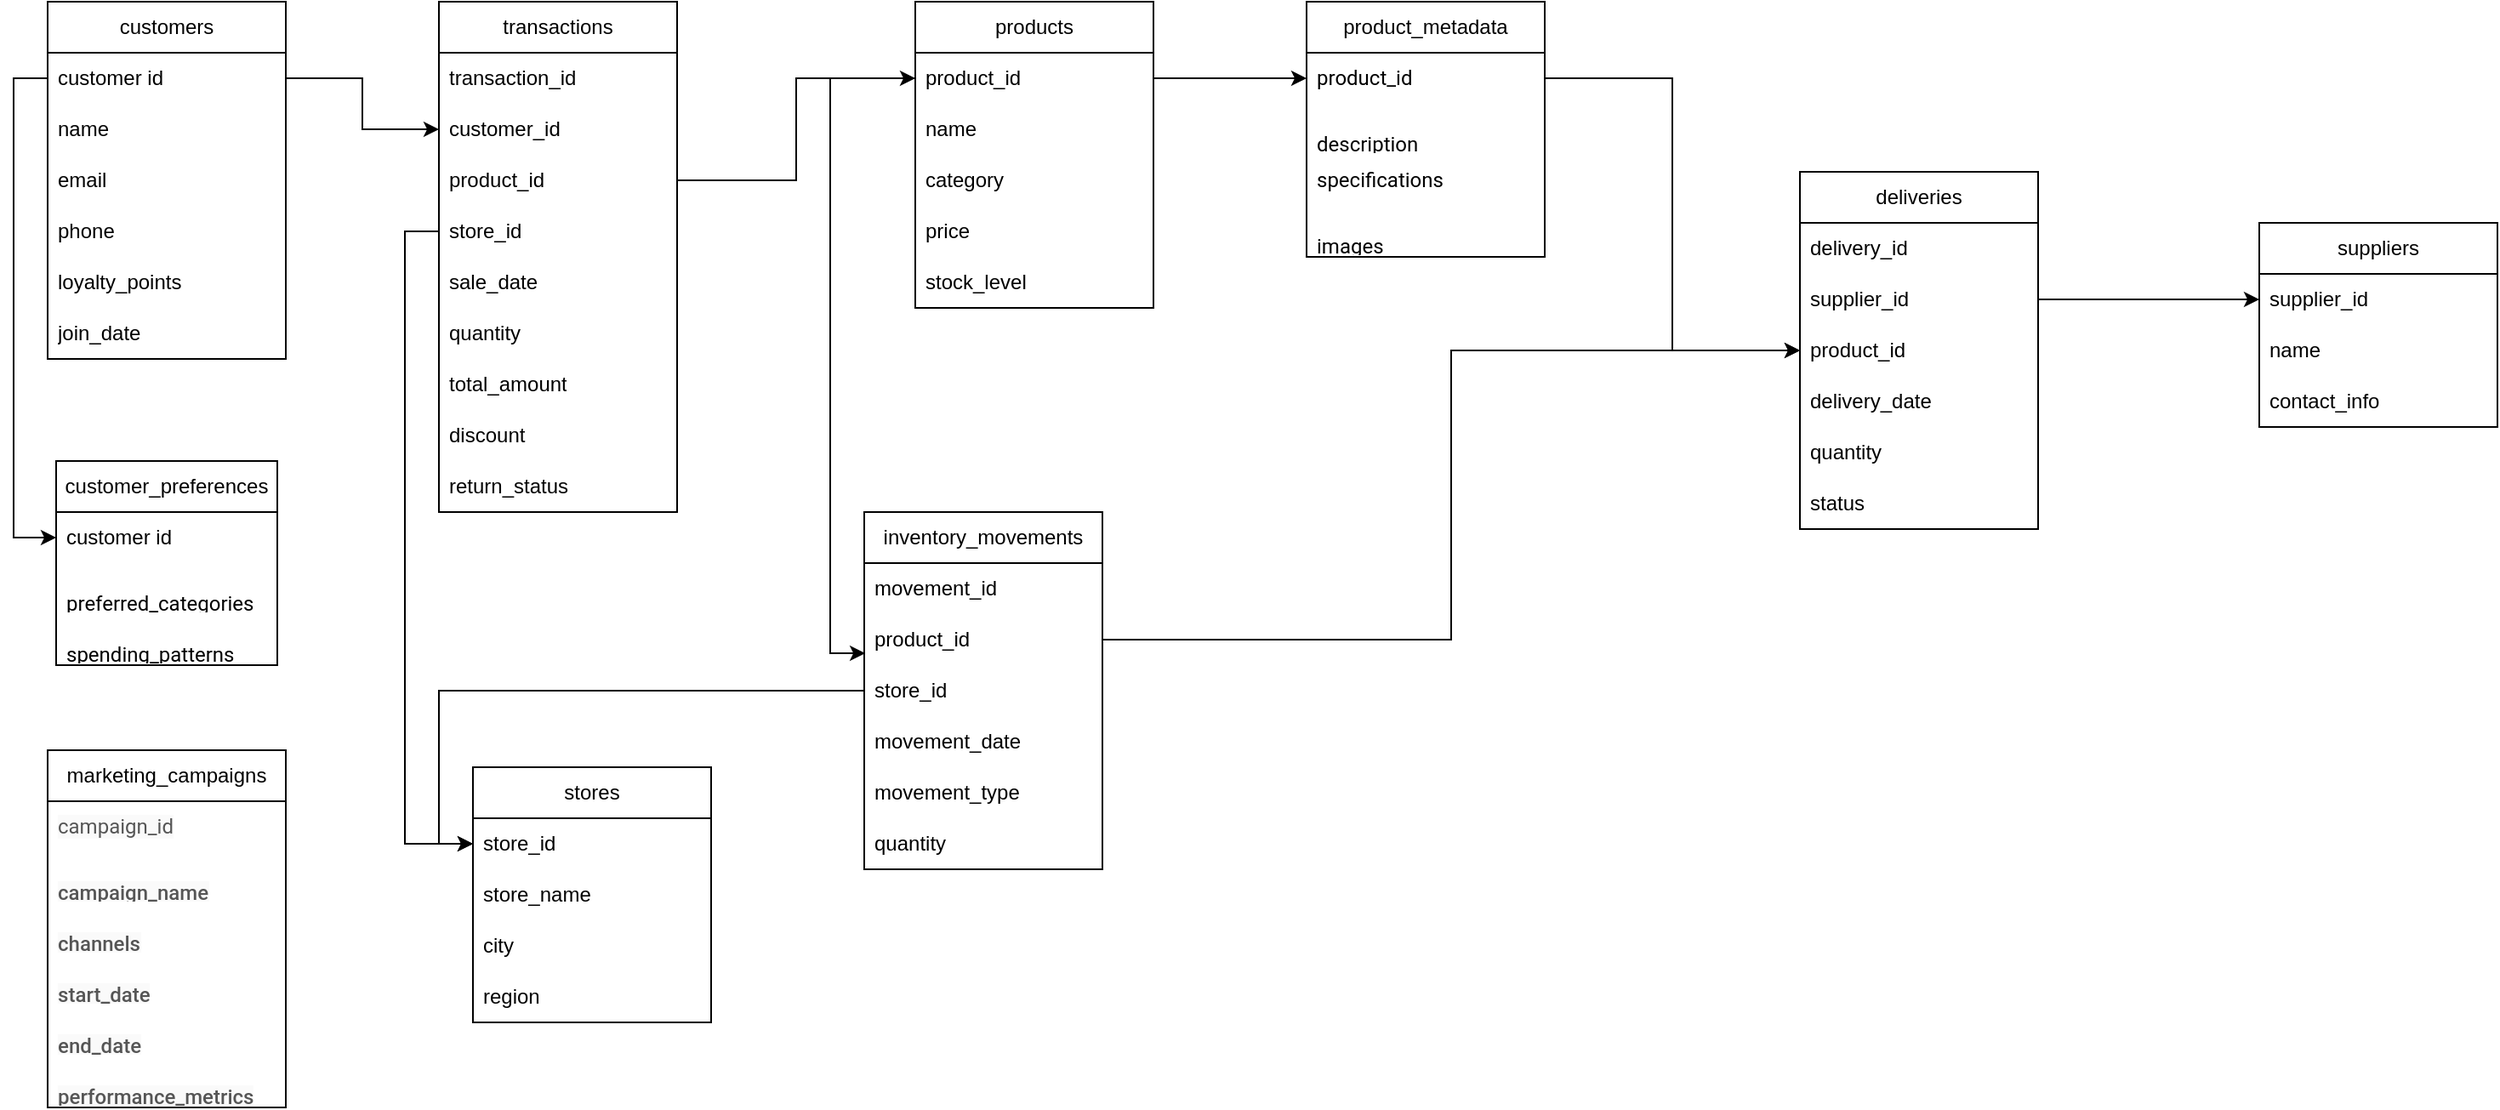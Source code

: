 <mxfile version="24.8.3">
  <diagram id="R2lEEEUBdFMjLlhIrx00" name="Page-1">
    <mxGraphModel dx="768" dy="1945" grid="1" gridSize="10" guides="1" tooltips="1" connect="1" arrows="1" fold="1" page="1" pageScale="1" pageWidth="850" pageHeight="1100" math="0" shadow="0" extFonts="Permanent Marker^https://fonts.googleapis.com/css?family=Permanent+Marker">
      <root>
        <mxCell id="0" />
        <mxCell id="1" parent="0" />
        <mxCell id="fG_OAbBdZL2gsNnKhaSb-3" value="customers" style="swimlane;fontStyle=0;childLayout=stackLayout;horizontal=1;startSize=30;horizontalStack=0;resizeParent=1;resizeParentMax=0;resizeLast=0;collapsible=1;marginBottom=0;whiteSpace=wrap;html=1;" vertex="1" parent="1">
          <mxGeometry x="40" y="-80" width="140" height="210" as="geometry" />
        </mxCell>
        <mxCell id="fG_OAbBdZL2gsNnKhaSb-4" value="customer id" style="text;strokeColor=none;fillColor=none;align=left;verticalAlign=middle;spacingLeft=4;spacingRight=4;overflow=hidden;points=[[0,0.5],[1,0.5]];portConstraint=eastwest;rotatable=0;whiteSpace=wrap;html=1;" vertex="1" parent="fG_OAbBdZL2gsNnKhaSb-3">
          <mxGeometry y="30" width="140" height="30" as="geometry" />
        </mxCell>
        <mxCell id="fG_OAbBdZL2gsNnKhaSb-5" value="name" style="text;strokeColor=none;fillColor=none;align=left;verticalAlign=middle;spacingLeft=4;spacingRight=4;overflow=hidden;points=[[0,0.5],[1,0.5]];portConstraint=eastwest;rotatable=0;whiteSpace=wrap;html=1;" vertex="1" parent="fG_OAbBdZL2gsNnKhaSb-3">
          <mxGeometry y="60" width="140" height="30" as="geometry" />
        </mxCell>
        <mxCell id="fG_OAbBdZL2gsNnKhaSb-6" value="email" style="text;strokeColor=none;fillColor=none;align=left;verticalAlign=middle;spacingLeft=4;spacingRight=4;overflow=hidden;points=[[0,0.5],[1,0.5]];portConstraint=eastwest;rotatable=0;whiteSpace=wrap;html=1;" vertex="1" parent="fG_OAbBdZL2gsNnKhaSb-3">
          <mxGeometry y="90" width="140" height="30" as="geometry" />
        </mxCell>
        <mxCell id="fG_OAbBdZL2gsNnKhaSb-10" value="phone" style="text;strokeColor=none;fillColor=none;align=left;verticalAlign=middle;spacingLeft=4;spacingRight=4;overflow=hidden;points=[[0,0.5],[1,0.5]];portConstraint=eastwest;rotatable=0;whiteSpace=wrap;html=1;" vertex="1" parent="fG_OAbBdZL2gsNnKhaSb-3">
          <mxGeometry y="120" width="140" height="30" as="geometry" />
        </mxCell>
        <mxCell id="fG_OAbBdZL2gsNnKhaSb-9" value="loyalty_points" style="text;strokeColor=none;fillColor=none;align=left;verticalAlign=middle;spacingLeft=4;spacingRight=4;overflow=hidden;points=[[0,0.5],[1,0.5]];portConstraint=eastwest;rotatable=0;whiteSpace=wrap;html=1;" vertex="1" parent="fG_OAbBdZL2gsNnKhaSb-3">
          <mxGeometry y="150" width="140" height="30" as="geometry" />
        </mxCell>
        <mxCell id="fG_OAbBdZL2gsNnKhaSb-8" value="join_date" style="text;strokeColor=none;fillColor=none;align=left;verticalAlign=middle;spacingLeft=4;spacingRight=4;overflow=hidden;points=[[0,0.5],[1,0.5]];portConstraint=eastwest;rotatable=0;whiteSpace=wrap;html=1;" vertex="1" parent="fG_OAbBdZL2gsNnKhaSb-3">
          <mxGeometry y="180" width="140" height="30" as="geometry" />
        </mxCell>
        <mxCell id="fG_OAbBdZL2gsNnKhaSb-11" value="products" style="swimlane;fontStyle=0;childLayout=stackLayout;horizontal=1;startSize=30;horizontalStack=0;resizeParent=1;resizeParentMax=0;resizeLast=0;collapsible=1;marginBottom=0;whiteSpace=wrap;html=1;" vertex="1" parent="1">
          <mxGeometry x="550" y="-80" width="140" height="180" as="geometry" />
        </mxCell>
        <mxCell id="fG_OAbBdZL2gsNnKhaSb-12" value="product_id" style="text;strokeColor=none;fillColor=none;align=left;verticalAlign=middle;spacingLeft=4;spacingRight=4;overflow=hidden;points=[[0,0.5],[1,0.5]];portConstraint=eastwest;rotatable=0;whiteSpace=wrap;html=1;" vertex="1" parent="fG_OAbBdZL2gsNnKhaSb-11">
          <mxGeometry y="30" width="140" height="30" as="geometry" />
        </mxCell>
        <mxCell id="fG_OAbBdZL2gsNnKhaSb-13" value="name" style="text;strokeColor=none;fillColor=none;align=left;verticalAlign=middle;spacingLeft=4;spacingRight=4;overflow=hidden;points=[[0,0.5],[1,0.5]];portConstraint=eastwest;rotatable=0;whiteSpace=wrap;html=1;" vertex="1" parent="fG_OAbBdZL2gsNnKhaSb-11">
          <mxGeometry y="60" width="140" height="30" as="geometry" />
        </mxCell>
        <mxCell id="fG_OAbBdZL2gsNnKhaSb-14" value="category" style="text;strokeColor=none;fillColor=none;align=left;verticalAlign=middle;spacingLeft=4;spacingRight=4;overflow=hidden;points=[[0,0.5],[1,0.5]];portConstraint=eastwest;rotatable=0;whiteSpace=wrap;html=1;" vertex="1" parent="fG_OAbBdZL2gsNnKhaSb-11">
          <mxGeometry y="90" width="140" height="30" as="geometry" />
        </mxCell>
        <mxCell id="fG_OAbBdZL2gsNnKhaSb-15" value="price" style="text;strokeColor=none;fillColor=none;align=left;verticalAlign=middle;spacingLeft=4;spacingRight=4;overflow=hidden;points=[[0,0.5],[1,0.5]];portConstraint=eastwest;rotatable=0;whiteSpace=wrap;html=1;" vertex="1" parent="fG_OAbBdZL2gsNnKhaSb-11">
          <mxGeometry y="120" width="140" height="30" as="geometry" />
        </mxCell>
        <mxCell id="fG_OAbBdZL2gsNnKhaSb-16" value="stock_level" style="text;strokeColor=none;fillColor=none;align=left;verticalAlign=middle;spacingLeft=4;spacingRight=4;overflow=hidden;points=[[0,0.5],[1,0.5]];portConstraint=eastwest;rotatable=0;whiteSpace=wrap;html=1;" vertex="1" parent="fG_OAbBdZL2gsNnKhaSb-11">
          <mxGeometry y="150" width="140" height="30" as="geometry" />
        </mxCell>
        <mxCell id="fG_OAbBdZL2gsNnKhaSb-18" value="stores" style="swimlane;fontStyle=0;childLayout=stackLayout;horizontal=1;startSize=30;horizontalStack=0;resizeParent=1;resizeParentMax=0;resizeLast=0;collapsible=1;marginBottom=0;whiteSpace=wrap;html=1;" vertex="1" parent="1">
          <mxGeometry x="290" y="370" width="140" height="150" as="geometry" />
        </mxCell>
        <mxCell id="fG_OAbBdZL2gsNnKhaSb-19" value="store_id" style="text;strokeColor=none;fillColor=none;align=left;verticalAlign=middle;spacingLeft=4;spacingRight=4;overflow=hidden;points=[[0,0.5],[1,0.5]];portConstraint=eastwest;rotatable=0;whiteSpace=wrap;html=1;" vertex="1" parent="fG_OAbBdZL2gsNnKhaSb-18">
          <mxGeometry y="30" width="140" height="30" as="geometry" />
        </mxCell>
        <mxCell id="fG_OAbBdZL2gsNnKhaSb-20" value="store_name" style="text;strokeColor=none;fillColor=none;align=left;verticalAlign=middle;spacingLeft=4;spacingRight=4;overflow=hidden;points=[[0,0.5],[1,0.5]];portConstraint=eastwest;rotatable=0;whiteSpace=wrap;html=1;" vertex="1" parent="fG_OAbBdZL2gsNnKhaSb-18">
          <mxGeometry y="60" width="140" height="30" as="geometry" />
        </mxCell>
        <mxCell id="fG_OAbBdZL2gsNnKhaSb-21" value="city" style="text;strokeColor=none;fillColor=none;align=left;verticalAlign=middle;spacingLeft=4;spacingRight=4;overflow=hidden;points=[[0,0.5],[1,0.5]];portConstraint=eastwest;rotatable=0;whiteSpace=wrap;html=1;" vertex="1" parent="fG_OAbBdZL2gsNnKhaSb-18">
          <mxGeometry y="90" width="140" height="30" as="geometry" />
        </mxCell>
        <mxCell id="fG_OAbBdZL2gsNnKhaSb-22" value="region" style="text;strokeColor=none;fillColor=none;align=left;verticalAlign=middle;spacingLeft=4;spacingRight=4;overflow=hidden;points=[[0,0.5],[1,0.5]];portConstraint=eastwest;rotatable=0;whiteSpace=wrap;html=1;" vertex="1" parent="fG_OAbBdZL2gsNnKhaSb-18">
          <mxGeometry y="120" width="140" height="30" as="geometry" />
        </mxCell>
        <mxCell id="fG_OAbBdZL2gsNnKhaSb-24" value="suppliers" style="swimlane;fontStyle=0;childLayout=stackLayout;horizontal=1;startSize=30;horizontalStack=0;resizeParent=1;resizeParentMax=0;resizeLast=0;collapsible=1;marginBottom=0;whiteSpace=wrap;html=1;" vertex="1" parent="1">
          <mxGeometry x="1340" y="50" width="140" height="120" as="geometry" />
        </mxCell>
        <mxCell id="fG_OAbBdZL2gsNnKhaSb-25" value="supplier_id" style="text;strokeColor=none;fillColor=none;align=left;verticalAlign=middle;spacingLeft=4;spacingRight=4;overflow=hidden;points=[[0,0.5],[1,0.5]];portConstraint=eastwest;rotatable=0;whiteSpace=wrap;html=1;" vertex="1" parent="fG_OAbBdZL2gsNnKhaSb-24">
          <mxGeometry y="30" width="140" height="30" as="geometry" />
        </mxCell>
        <mxCell id="fG_OAbBdZL2gsNnKhaSb-26" value="name" style="text;strokeColor=none;fillColor=none;align=left;verticalAlign=middle;spacingLeft=4;spacingRight=4;overflow=hidden;points=[[0,0.5],[1,0.5]];portConstraint=eastwest;rotatable=0;whiteSpace=wrap;html=1;" vertex="1" parent="fG_OAbBdZL2gsNnKhaSb-24">
          <mxGeometry y="60" width="140" height="30" as="geometry" />
        </mxCell>
        <mxCell id="fG_OAbBdZL2gsNnKhaSb-27" value="contact_info" style="text;strokeColor=none;fillColor=none;align=left;verticalAlign=middle;spacingLeft=4;spacingRight=4;overflow=hidden;points=[[0,0.5],[1,0.5]];portConstraint=eastwest;rotatable=0;whiteSpace=wrap;html=1;" vertex="1" parent="fG_OAbBdZL2gsNnKhaSb-24">
          <mxGeometry y="90" width="140" height="30" as="geometry" />
        </mxCell>
        <mxCell id="fG_OAbBdZL2gsNnKhaSb-29" value="product_metadata" style="swimlane;fontStyle=0;childLayout=stackLayout;horizontal=1;startSize=30;horizontalStack=0;resizeParent=1;resizeParentMax=0;resizeLast=0;collapsible=1;marginBottom=0;whiteSpace=wrap;html=1;" vertex="1" parent="1">
          <mxGeometry x="780" y="-80" width="140" height="150" as="geometry" />
        </mxCell>
        <mxCell id="fG_OAbBdZL2gsNnKhaSb-30" value="&lt;span style=&quot;font-family: Roboto, sans-serif; white-space: pre; background-color: rgb(255, 255, 255);&quot;&gt;product_id&lt;/span&gt;" style="text;strokeColor=none;fillColor=none;align=left;verticalAlign=middle;spacingLeft=4;spacingRight=4;overflow=hidden;points=[[0,0.5],[1,0.5]];portConstraint=eastwest;rotatable=0;whiteSpace=wrap;html=1;" vertex="1" parent="fG_OAbBdZL2gsNnKhaSb-29">
          <mxGeometry y="30" width="140" height="30" as="geometry" />
        </mxCell>
        <mxCell id="fG_OAbBdZL2gsNnKhaSb-31" value="&#xa;&lt;span style=&quot;color: rgb(0, 0, 0); font-family: Roboto, sans-serif; font-size: 12px; font-style: normal; font-variant-ligatures: normal; font-variant-caps: normal; font-weight: 400; letter-spacing: normal; orphans: 2; text-align: start; text-indent: 0px; text-transform: none; widows: 2; word-spacing: 0px; -webkit-text-stroke-width: 0px; white-space: pre; background-color: rgb(255, 255, 255); text-decoration-thickness: initial; text-decoration-style: initial; text-decoration-color: initial; display: inline !important; float: none;&quot;&gt;description&lt;/span&gt;&#xa;&#xa;" style="text;strokeColor=none;fillColor=none;align=left;verticalAlign=middle;spacingLeft=4;spacingRight=4;overflow=hidden;points=[[0,0.5],[1,0.5]];portConstraint=eastwest;rotatable=0;whiteSpace=wrap;html=1;" vertex="1" parent="fG_OAbBdZL2gsNnKhaSb-29">
          <mxGeometry y="60" width="140" height="30" as="geometry" />
        </mxCell>
        <mxCell id="fG_OAbBdZL2gsNnKhaSb-32" value="&lt;span style=&quot;font-family: Roboto, sans-serif; white-space: pre; background-color: rgb(255, 255, 255);&quot;&gt;specifications&lt;/span&gt;" style="text;strokeColor=none;fillColor=none;align=left;verticalAlign=middle;spacingLeft=4;spacingRight=4;overflow=hidden;points=[[0,0.5],[1,0.5]];portConstraint=eastwest;rotatable=0;whiteSpace=wrap;html=1;" vertex="1" parent="fG_OAbBdZL2gsNnKhaSb-29">
          <mxGeometry y="90" width="140" height="30" as="geometry" />
        </mxCell>
        <mxCell id="fG_OAbBdZL2gsNnKhaSb-33" value="&#xa;&lt;span style=&quot;color: rgb(0, 0, 0); font-family: Roboto, sans-serif; font-size: 12px; font-style: normal; font-variant-ligatures: normal; font-variant-caps: normal; font-weight: 400; letter-spacing: normal; orphans: 2; text-align: start; text-indent: 0px; text-transform: none; widows: 2; word-spacing: 0px; -webkit-text-stroke-width: 0px; white-space: pre; background-color: rgb(255, 255, 255); text-decoration-thickness: initial; text-decoration-style: initial; text-decoration-color: initial; display: inline !important; float: none;&quot;&gt;images&lt;/span&gt;&#xa;&#xa;" style="text;strokeColor=none;fillColor=none;align=left;verticalAlign=middle;spacingLeft=4;spacingRight=4;overflow=hidden;points=[[0,0.5],[1,0.5]];portConstraint=eastwest;rotatable=0;whiteSpace=wrap;html=1;" vertex="1" parent="fG_OAbBdZL2gsNnKhaSb-29">
          <mxGeometry y="120" width="140" height="30" as="geometry" />
        </mxCell>
        <mxCell id="fG_OAbBdZL2gsNnKhaSb-43" value="customer_preferences" style="swimlane;fontStyle=0;childLayout=stackLayout;horizontal=1;startSize=30;horizontalStack=0;resizeParent=1;resizeParentMax=0;resizeLast=0;collapsible=1;marginBottom=0;whiteSpace=wrap;html=1;" vertex="1" parent="1">
          <mxGeometry x="45" y="190" width="130" height="120" as="geometry" />
        </mxCell>
        <mxCell id="fG_OAbBdZL2gsNnKhaSb-44" value="customer id" style="text;strokeColor=none;fillColor=none;align=left;verticalAlign=middle;spacingLeft=4;spacingRight=4;overflow=hidden;points=[[0,0.5],[1,0.5]];portConstraint=eastwest;rotatable=0;whiteSpace=wrap;html=1;" vertex="1" parent="fG_OAbBdZL2gsNnKhaSb-43">
          <mxGeometry y="30" width="130" height="30" as="geometry" />
        </mxCell>
        <mxCell id="fG_OAbBdZL2gsNnKhaSb-45" value="&#xa;&lt;span style=&quot;color: rgb(0, 0, 0); font-family: Roboto, sans-serif; font-size: 12px; font-style: normal; font-variant-ligatures: normal; font-variant-caps: normal; font-weight: 400; letter-spacing: normal; orphans: 2; text-align: start; text-indent: 0px; text-transform: none; widows: 2; word-spacing: 0px; -webkit-text-stroke-width: 0px; white-space: pre; background-color: rgb(255, 255, 255); text-decoration-thickness: initial; text-decoration-style: initial; text-decoration-color: initial; display: inline !important; float: none;&quot;&gt;preferred_categories&lt;/span&gt;&#xa;&#xa;" style="text;strokeColor=none;fillColor=none;align=left;verticalAlign=middle;spacingLeft=4;spacingRight=4;overflow=hidden;points=[[0,0.5],[1,0.5]];portConstraint=eastwest;rotatable=0;whiteSpace=wrap;html=1;" vertex="1" parent="fG_OAbBdZL2gsNnKhaSb-43">
          <mxGeometry y="60" width="130" height="30" as="geometry" />
        </mxCell>
        <mxCell id="fG_OAbBdZL2gsNnKhaSb-46" value="&#xa;&lt;span style=&quot;color: rgb(0, 0, 0); font-family: Roboto, sans-serif; font-size: 12px; font-style: normal; font-variant-ligatures: normal; font-variant-caps: normal; font-weight: 400; letter-spacing: normal; orphans: 2; text-align: start; text-indent: 0px; text-transform: none; widows: 2; word-spacing: 0px; -webkit-text-stroke-width: 0px; white-space: pre; background-color: rgb(255, 255, 255); text-decoration-thickness: initial; text-decoration-style: initial; text-decoration-color: initial; display: inline !important; float: none;&quot;&gt;spending_patterns&lt;/span&gt;&#xa;&#xa;" style="text;strokeColor=none;fillColor=none;align=left;verticalAlign=middle;spacingLeft=4;spacingRight=4;overflow=hidden;points=[[0,0.5],[1,0.5]];portConstraint=eastwest;rotatable=0;whiteSpace=wrap;html=1;" vertex="1" parent="fG_OAbBdZL2gsNnKhaSb-43">
          <mxGeometry y="90" width="130" height="30" as="geometry" />
        </mxCell>
        <mxCell id="fG_OAbBdZL2gsNnKhaSb-51" value="transactions" style="swimlane;fontStyle=0;childLayout=stackLayout;horizontal=1;startSize=30;horizontalStack=0;resizeParent=1;resizeParentMax=0;resizeLast=0;collapsible=1;marginBottom=0;whiteSpace=wrap;html=1;" vertex="1" parent="1">
          <mxGeometry x="270" y="-80" width="140" height="300" as="geometry" />
        </mxCell>
        <mxCell id="fG_OAbBdZL2gsNnKhaSb-52" value="transaction_id" style="text;strokeColor=none;fillColor=none;align=left;verticalAlign=middle;spacingLeft=4;spacingRight=4;overflow=hidden;points=[[0,0.5],[1,0.5]];portConstraint=eastwest;rotatable=0;whiteSpace=wrap;html=1;" vertex="1" parent="fG_OAbBdZL2gsNnKhaSb-51">
          <mxGeometry y="30" width="140" height="30" as="geometry" />
        </mxCell>
        <mxCell id="fG_OAbBdZL2gsNnKhaSb-53" value="customer_id" style="text;strokeColor=none;fillColor=none;align=left;verticalAlign=middle;spacingLeft=4;spacingRight=4;overflow=hidden;points=[[0,0.5],[1,0.5]];portConstraint=eastwest;rotatable=0;whiteSpace=wrap;html=1;" vertex="1" parent="fG_OAbBdZL2gsNnKhaSb-51">
          <mxGeometry y="60" width="140" height="30" as="geometry" />
        </mxCell>
        <mxCell id="fG_OAbBdZL2gsNnKhaSb-54" value="product_id" style="text;strokeColor=none;fillColor=none;align=left;verticalAlign=middle;spacingLeft=4;spacingRight=4;overflow=hidden;points=[[0,0.5],[1,0.5]];portConstraint=eastwest;rotatable=0;whiteSpace=wrap;html=1;" vertex="1" parent="fG_OAbBdZL2gsNnKhaSb-51">
          <mxGeometry y="90" width="140" height="30" as="geometry" />
        </mxCell>
        <mxCell id="fG_OAbBdZL2gsNnKhaSb-55" value="store_id" style="text;strokeColor=none;fillColor=none;align=left;verticalAlign=middle;spacingLeft=4;spacingRight=4;overflow=hidden;points=[[0,0.5],[1,0.5]];portConstraint=eastwest;rotatable=0;whiteSpace=wrap;html=1;" vertex="1" parent="fG_OAbBdZL2gsNnKhaSb-51">
          <mxGeometry y="120" width="140" height="30" as="geometry" />
        </mxCell>
        <mxCell id="fG_OAbBdZL2gsNnKhaSb-56" value="sale_date" style="text;strokeColor=none;fillColor=none;align=left;verticalAlign=middle;spacingLeft=4;spacingRight=4;overflow=hidden;points=[[0,0.5],[1,0.5]];portConstraint=eastwest;rotatable=0;whiteSpace=wrap;html=1;" vertex="1" parent="fG_OAbBdZL2gsNnKhaSb-51">
          <mxGeometry y="150" width="140" height="30" as="geometry" />
        </mxCell>
        <mxCell id="fG_OAbBdZL2gsNnKhaSb-57" value="quantity" style="text;strokeColor=none;fillColor=none;align=left;verticalAlign=middle;spacingLeft=4;spacingRight=4;overflow=hidden;points=[[0,0.5],[1,0.5]];portConstraint=eastwest;rotatable=0;whiteSpace=wrap;html=1;" vertex="1" parent="fG_OAbBdZL2gsNnKhaSb-51">
          <mxGeometry y="180" width="140" height="30" as="geometry" />
        </mxCell>
        <mxCell id="fG_OAbBdZL2gsNnKhaSb-75" value="total_amount" style="text;strokeColor=none;fillColor=none;align=left;verticalAlign=middle;spacingLeft=4;spacingRight=4;overflow=hidden;points=[[0,0.5],[1,0.5]];portConstraint=eastwest;rotatable=0;whiteSpace=wrap;html=1;" vertex="1" parent="fG_OAbBdZL2gsNnKhaSb-51">
          <mxGeometry y="210" width="140" height="30" as="geometry" />
        </mxCell>
        <mxCell id="fG_OAbBdZL2gsNnKhaSb-74" value="discount" style="text;strokeColor=none;fillColor=none;align=left;verticalAlign=middle;spacingLeft=4;spacingRight=4;overflow=hidden;points=[[0,0.5],[1,0.5]];portConstraint=eastwest;rotatable=0;whiteSpace=wrap;html=1;" vertex="1" parent="fG_OAbBdZL2gsNnKhaSb-51">
          <mxGeometry y="240" width="140" height="30" as="geometry" />
        </mxCell>
        <mxCell id="fG_OAbBdZL2gsNnKhaSb-73" value="return_status" style="text;strokeColor=none;fillColor=none;align=left;verticalAlign=middle;spacingLeft=4;spacingRight=4;overflow=hidden;points=[[0,0.5],[1,0.5]];portConstraint=eastwest;rotatable=0;whiteSpace=wrap;html=1;" vertex="1" parent="fG_OAbBdZL2gsNnKhaSb-51">
          <mxGeometry y="270" width="140" height="30" as="geometry" />
        </mxCell>
        <mxCell id="fG_OAbBdZL2gsNnKhaSb-59" value="deliveries" style="swimlane;fontStyle=0;childLayout=stackLayout;horizontal=1;startSize=30;horizontalStack=0;resizeParent=1;resizeParentMax=0;resizeLast=0;collapsible=1;marginBottom=0;whiteSpace=wrap;html=1;" vertex="1" parent="1">
          <mxGeometry x="1070" y="20" width="140" height="210" as="geometry" />
        </mxCell>
        <mxCell id="fG_OAbBdZL2gsNnKhaSb-60" value="delivery_id" style="text;strokeColor=none;fillColor=none;align=left;verticalAlign=middle;spacingLeft=4;spacingRight=4;overflow=hidden;points=[[0,0.5],[1,0.5]];portConstraint=eastwest;rotatable=0;whiteSpace=wrap;html=1;" vertex="1" parent="fG_OAbBdZL2gsNnKhaSb-59">
          <mxGeometry y="30" width="140" height="30" as="geometry" />
        </mxCell>
        <mxCell id="fG_OAbBdZL2gsNnKhaSb-61" value="supplier_id" style="text;strokeColor=none;fillColor=none;align=left;verticalAlign=middle;spacingLeft=4;spacingRight=4;overflow=hidden;points=[[0,0.5],[1,0.5]];portConstraint=eastwest;rotatable=0;whiteSpace=wrap;html=1;" vertex="1" parent="fG_OAbBdZL2gsNnKhaSb-59">
          <mxGeometry y="60" width="140" height="30" as="geometry" />
        </mxCell>
        <mxCell id="fG_OAbBdZL2gsNnKhaSb-62" value="product_id" style="text;strokeColor=none;fillColor=none;align=left;verticalAlign=middle;spacingLeft=4;spacingRight=4;overflow=hidden;points=[[0,0.5],[1,0.5]];portConstraint=eastwest;rotatable=0;whiteSpace=wrap;html=1;" vertex="1" parent="fG_OAbBdZL2gsNnKhaSb-59">
          <mxGeometry y="90" width="140" height="30" as="geometry" />
        </mxCell>
        <mxCell id="fG_OAbBdZL2gsNnKhaSb-63" value="delivery_date" style="text;strokeColor=none;fillColor=none;align=left;verticalAlign=middle;spacingLeft=4;spacingRight=4;overflow=hidden;points=[[0,0.5],[1,0.5]];portConstraint=eastwest;rotatable=0;whiteSpace=wrap;html=1;" vertex="1" parent="fG_OAbBdZL2gsNnKhaSb-59">
          <mxGeometry y="120" width="140" height="30" as="geometry" />
        </mxCell>
        <mxCell id="fG_OAbBdZL2gsNnKhaSb-64" value="quantity" style="text;strokeColor=none;fillColor=none;align=left;verticalAlign=middle;spacingLeft=4;spacingRight=4;overflow=hidden;points=[[0,0.5],[1,0.5]];portConstraint=eastwest;rotatable=0;whiteSpace=wrap;html=1;" vertex="1" parent="fG_OAbBdZL2gsNnKhaSb-59">
          <mxGeometry y="150" width="140" height="30" as="geometry" />
        </mxCell>
        <mxCell id="fG_OAbBdZL2gsNnKhaSb-65" value="status" style="text;strokeColor=none;fillColor=none;align=left;verticalAlign=middle;spacingLeft=4;spacingRight=4;overflow=hidden;points=[[0,0.5],[1,0.5]];portConstraint=eastwest;rotatable=0;whiteSpace=wrap;html=1;" vertex="1" parent="fG_OAbBdZL2gsNnKhaSb-59">
          <mxGeometry y="180" width="140" height="30" as="geometry" />
        </mxCell>
        <mxCell id="fG_OAbBdZL2gsNnKhaSb-66" value="inventory_movements" style="swimlane;fontStyle=0;childLayout=stackLayout;horizontal=1;startSize=30;horizontalStack=0;resizeParent=1;resizeParentMax=0;resizeLast=0;collapsible=1;marginBottom=0;whiteSpace=wrap;html=1;" vertex="1" parent="1">
          <mxGeometry x="520" y="220" width="140" height="210" as="geometry" />
        </mxCell>
        <mxCell id="fG_OAbBdZL2gsNnKhaSb-67" value="movement_id" style="text;strokeColor=none;fillColor=none;align=left;verticalAlign=middle;spacingLeft=4;spacingRight=4;overflow=hidden;points=[[0,0.5],[1,0.5]];portConstraint=eastwest;rotatable=0;whiteSpace=wrap;html=1;" vertex="1" parent="fG_OAbBdZL2gsNnKhaSb-66">
          <mxGeometry y="30" width="140" height="30" as="geometry" />
        </mxCell>
        <mxCell id="fG_OAbBdZL2gsNnKhaSb-68" value="product_id" style="text;strokeColor=none;fillColor=none;align=left;verticalAlign=middle;spacingLeft=4;spacingRight=4;overflow=hidden;points=[[0,0.5],[1,0.5]];portConstraint=eastwest;rotatable=0;whiteSpace=wrap;html=1;" vertex="1" parent="fG_OAbBdZL2gsNnKhaSb-66">
          <mxGeometry y="60" width="140" height="30" as="geometry" />
        </mxCell>
        <mxCell id="fG_OAbBdZL2gsNnKhaSb-69" value="store_id" style="text;strokeColor=none;fillColor=none;align=left;verticalAlign=middle;spacingLeft=4;spacingRight=4;overflow=hidden;points=[[0,0.5],[1,0.5]];portConstraint=eastwest;rotatable=0;whiteSpace=wrap;html=1;" vertex="1" parent="fG_OAbBdZL2gsNnKhaSb-66">
          <mxGeometry y="90" width="140" height="30" as="geometry" />
        </mxCell>
        <mxCell id="fG_OAbBdZL2gsNnKhaSb-70" value="movement_date" style="text;strokeColor=none;fillColor=none;align=left;verticalAlign=middle;spacingLeft=4;spacingRight=4;overflow=hidden;points=[[0,0.5],[1,0.5]];portConstraint=eastwest;rotatable=0;whiteSpace=wrap;html=1;" vertex="1" parent="fG_OAbBdZL2gsNnKhaSb-66">
          <mxGeometry y="120" width="140" height="30" as="geometry" />
        </mxCell>
        <mxCell id="fG_OAbBdZL2gsNnKhaSb-71" value="movement_type" style="text;strokeColor=none;fillColor=none;align=left;verticalAlign=middle;spacingLeft=4;spacingRight=4;overflow=hidden;points=[[0,0.5],[1,0.5]];portConstraint=eastwest;rotatable=0;whiteSpace=wrap;html=1;" vertex="1" parent="fG_OAbBdZL2gsNnKhaSb-66">
          <mxGeometry y="150" width="140" height="30" as="geometry" />
        </mxCell>
        <mxCell id="fG_OAbBdZL2gsNnKhaSb-72" value="quantity" style="text;strokeColor=none;fillColor=none;align=left;verticalAlign=middle;spacingLeft=4;spacingRight=4;overflow=hidden;points=[[0,0.5],[1,0.5]];portConstraint=eastwest;rotatable=0;whiteSpace=wrap;html=1;" vertex="1" parent="fG_OAbBdZL2gsNnKhaSb-66">
          <mxGeometry y="180" width="140" height="30" as="geometry" />
        </mxCell>
        <mxCell id="fG_OAbBdZL2gsNnKhaSb-76" style="edgeStyle=orthogonalEdgeStyle;rounded=0;orthogonalLoop=1;jettySize=auto;html=1;entryX=0;entryY=0.5;entryDx=0;entryDy=0;" edge="1" parent="1" source="fG_OAbBdZL2gsNnKhaSb-4" target="fG_OAbBdZL2gsNnKhaSb-44">
          <mxGeometry relative="1" as="geometry" />
        </mxCell>
        <mxCell id="fG_OAbBdZL2gsNnKhaSb-78" style="edgeStyle=orthogonalEdgeStyle;rounded=0;orthogonalLoop=1;jettySize=auto;html=1;entryX=0;entryY=0.5;entryDx=0;entryDy=0;" edge="1" parent="1" source="fG_OAbBdZL2gsNnKhaSb-54" target="fG_OAbBdZL2gsNnKhaSb-12">
          <mxGeometry relative="1" as="geometry" />
        </mxCell>
        <mxCell id="fG_OAbBdZL2gsNnKhaSb-79" style="edgeStyle=orthogonalEdgeStyle;rounded=0;orthogonalLoop=1;jettySize=auto;html=1;entryX=0;entryY=0.5;entryDx=0;entryDy=0;" edge="1" parent="1" source="fG_OAbBdZL2gsNnKhaSb-4" target="fG_OAbBdZL2gsNnKhaSb-53">
          <mxGeometry relative="1" as="geometry" />
        </mxCell>
        <mxCell id="fG_OAbBdZL2gsNnKhaSb-36" value="marketing_campaigns" style="swimlane;fontStyle=0;childLayout=stackLayout;horizontal=1;startSize=30;horizontalStack=0;resizeParent=1;resizeParentMax=0;resizeLast=0;collapsible=1;marginBottom=0;whiteSpace=wrap;html=1;" vertex="1" parent="1">
          <mxGeometry x="40" y="360" width="140" height="210" as="geometry" />
        </mxCell>
        <mxCell id="fG_OAbBdZL2gsNnKhaSb-37" value="&lt;span style=&quot;box-sizing: border-box; color: rgba(0, 0, 0, 0.66); font-family: Roboto, sans-serif; text-wrap-mode: nowrap; background-color: rgb(250, 250, 250);&quot;&gt;campaign_id&lt;/span&gt;" style="text;strokeColor=none;fillColor=none;align=left;verticalAlign=middle;spacingLeft=4;spacingRight=4;overflow=hidden;points=[[0,0.5],[1,0.5]];portConstraint=eastwest;rotatable=0;whiteSpace=wrap;html=1;" vertex="1" parent="fG_OAbBdZL2gsNnKhaSb-36">
          <mxGeometry y="30" width="140" height="30" as="geometry" />
        </mxCell>
        <mxCell id="fG_OAbBdZL2gsNnKhaSb-38" value="&#xa;&lt;b style=&quot;box-sizing: border-box; font-weight: 500; color: rgba(0, 0, 0, 0.66); font-family: Roboto, sans-serif; font-size: 12px; font-style: normal; font-variant-ligatures: normal; font-variant-caps: normal; letter-spacing: normal; orphans: 2; text-align: left; text-indent: 0px; text-transform: none; widows: 2; word-spacing: 0px; -webkit-text-stroke-width: 0px; white-space: nowrap; background-color: rgb(250, 250, 250); text-decoration-thickness: initial; text-decoration-style: initial; text-decoration-color: initial;&quot;&gt;campaign_name&lt;/b&gt;&#xa;&#xa;" style="text;strokeColor=none;fillColor=none;align=left;verticalAlign=middle;spacingLeft=4;spacingRight=4;overflow=hidden;points=[[0,0.5],[1,0.5]];portConstraint=eastwest;rotatable=0;whiteSpace=wrap;html=1;" vertex="1" parent="fG_OAbBdZL2gsNnKhaSb-36">
          <mxGeometry y="60" width="140" height="30" as="geometry" />
        </mxCell>
        <mxCell id="fG_OAbBdZL2gsNnKhaSb-39" value="&#xa;&lt;b style=&quot;box-sizing: border-box; font-weight: 500; color: rgba(0, 0, 0, 0.66); font-family: Roboto, sans-serif; font-size: 12px; font-style: normal; font-variant-ligatures: normal; font-variant-caps: normal; letter-spacing: normal; orphans: 2; text-align: left; text-indent: 0px; text-transform: none; widows: 2; word-spacing: 0px; -webkit-text-stroke-width: 0px; white-space: nowrap; background-color: rgb(250, 250, 250); text-decoration-thickness: initial; text-decoration-style: initial; text-decoration-color: initial;&quot;&gt;channels&lt;/b&gt;&#xa;&#xa;" style="text;strokeColor=none;fillColor=none;align=left;verticalAlign=middle;spacingLeft=4;spacingRight=4;overflow=hidden;points=[[0,0.5],[1,0.5]];portConstraint=eastwest;rotatable=0;whiteSpace=wrap;html=1;" vertex="1" parent="fG_OAbBdZL2gsNnKhaSb-36">
          <mxGeometry y="90" width="140" height="30" as="geometry" />
        </mxCell>
        <mxCell id="fG_OAbBdZL2gsNnKhaSb-40" value="&#xa;&lt;b style=&quot;box-sizing: border-box; font-weight: 500; color: rgba(0, 0, 0, 0.66); font-family: Roboto, sans-serif; font-size: 12px; font-style: normal; font-variant-ligatures: normal; font-variant-caps: normal; letter-spacing: normal; orphans: 2; text-align: left; text-indent: 0px; text-transform: none; widows: 2; word-spacing: 0px; -webkit-text-stroke-width: 0px; white-space: nowrap; background-color: rgb(250, 250, 250); text-decoration-thickness: initial; text-decoration-style: initial; text-decoration-color: initial;&quot;&gt;start_date&lt;/b&gt;&#xa;&#xa;" style="text;strokeColor=none;fillColor=none;align=left;verticalAlign=middle;spacingLeft=4;spacingRight=4;overflow=hidden;points=[[0,0.5],[1,0.5]];portConstraint=eastwest;rotatable=0;whiteSpace=wrap;html=1;" vertex="1" parent="fG_OAbBdZL2gsNnKhaSb-36">
          <mxGeometry y="120" width="140" height="30" as="geometry" />
        </mxCell>
        <mxCell id="fG_OAbBdZL2gsNnKhaSb-41" value="&#xa;&lt;b style=&quot;box-sizing: border-box; font-weight: 500; color: rgba(0, 0, 0, 0.66); font-family: Roboto, sans-serif; font-size: 12px; font-style: normal; font-variant-ligatures: normal; font-variant-caps: normal; letter-spacing: normal; orphans: 2; text-align: left; text-indent: 0px; text-transform: none; widows: 2; word-spacing: 0px; -webkit-text-stroke-width: 0px; white-space: nowrap; background-color: rgb(250, 250, 250); text-decoration-thickness: initial; text-decoration-style: initial; text-decoration-color: initial;&quot;&gt;end_date&lt;/b&gt;&#xa;&#xa;" style="text;strokeColor=none;fillColor=none;align=left;verticalAlign=middle;spacingLeft=4;spacingRight=4;overflow=hidden;points=[[0,0.5],[1,0.5]];portConstraint=eastwest;rotatable=0;whiteSpace=wrap;html=1;" vertex="1" parent="fG_OAbBdZL2gsNnKhaSb-36">
          <mxGeometry y="150" width="140" height="30" as="geometry" />
        </mxCell>
        <mxCell id="fG_OAbBdZL2gsNnKhaSb-42" value="&#xa;&lt;b style=&quot;box-sizing: border-box; font-weight: 500; color: rgba(0, 0, 0, 0.66); font-family: Roboto, sans-serif; font-size: 12px; font-style: normal; font-variant-ligatures: normal; font-variant-caps: normal; letter-spacing: normal; orphans: 2; text-align: left; text-indent: 0px; text-transform: none; widows: 2; word-spacing: 0px; -webkit-text-stroke-width: 0px; white-space: nowrap; background-color: rgb(250, 250, 250); text-decoration-thickness: initial; text-decoration-style: initial; text-decoration-color: initial;&quot;&gt;performance_metrics&lt;/b&gt;&#xa;&#xa;" style="text;strokeColor=none;fillColor=none;align=left;verticalAlign=middle;spacingLeft=4;spacingRight=4;overflow=hidden;points=[[0,0.5],[1,0.5]];portConstraint=eastwest;rotatable=0;whiteSpace=wrap;html=1;" vertex="1" parent="fG_OAbBdZL2gsNnKhaSb-36">
          <mxGeometry y="180" width="140" height="30" as="geometry" />
        </mxCell>
        <mxCell id="fG_OAbBdZL2gsNnKhaSb-85" style="edgeStyle=orthogonalEdgeStyle;rounded=0;orthogonalLoop=1;jettySize=auto;html=1;entryX=0.004;entryY=0.767;entryDx=0;entryDy=0;entryPerimeter=0;" edge="1" parent="1" source="fG_OAbBdZL2gsNnKhaSb-12" target="fG_OAbBdZL2gsNnKhaSb-68">
          <mxGeometry relative="1" as="geometry" />
        </mxCell>
        <mxCell id="fG_OAbBdZL2gsNnKhaSb-86" style="edgeStyle=orthogonalEdgeStyle;rounded=0;orthogonalLoop=1;jettySize=auto;html=1;entryX=0;entryY=0.5;entryDx=0;entryDy=0;" edge="1" parent="1" source="fG_OAbBdZL2gsNnKhaSb-69" target="fG_OAbBdZL2gsNnKhaSb-19">
          <mxGeometry relative="1" as="geometry" />
        </mxCell>
        <mxCell id="fG_OAbBdZL2gsNnKhaSb-88" style="edgeStyle=orthogonalEdgeStyle;rounded=0;orthogonalLoop=1;jettySize=auto;html=1;exitX=0;exitY=0.5;exitDx=0;exitDy=0;entryX=0;entryY=0.5;entryDx=0;entryDy=0;" edge="1" parent="1" source="fG_OAbBdZL2gsNnKhaSb-55" target="fG_OAbBdZL2gsNnKhaSb-19">
          <mxGeometry relative="1" as="geometry" />
        </mxCell>
        <mxCell id="fG_OAbBdZL2gsNnKhaSb-89" style="edgeStyle=orthogonalEdgeStyle;rounded=0;orthogonalLoop=1;jettySize=auto;html=1;exitX=1;exitY=0.5;exitDx=0;exitDy=0;" edge="1" parent="1" source="fG_OAbBdZL2gsNnKhaSb-61" target="fG_OAbBdZL2gsNnKhaSb-25">
          <mxGeometry relative="1" as="geometry" />
        </mxCell>
        <mxCell id="fG_OAbBdZL2gsNnKhaSb-90" style="edgeStyle=orthogonalEdgeStyle;rounded=0;orthogonalLoop=1;jettySize=auto;html=1;exitX=1;exitY=0.5;exitDx=0;exitDy=0;" edge="1" parent="1" source="fG_OAbBdZL2gsNnKhaSb-12" target="fG_OAbBdZL2gsNnKhaSb-30">
          <mxGeometry relative="1" as="geometry" />
        </mxCell>
        <mxCell id="fG_OAbBdZL2gsNnKhaSb-91" style="edgeStyle=orthogonalEdgeStyle;rounded=0;orthogonalLoop=1;jettySize=auto;html=1;entryX=0;entryY=0.5;entryDx=0;entryDy=0;" edge="1" parent="1" source="fG_OAbBdZL2gsNnKhaSb-30" target="fG_OAbBdZL2gsNnKhaSb-62">
          <mxGeometry relative="1" as="geometry" />
        </mxCell>
        <mxCell id="fG_OAbBdZL2gsNnKhaSb-92" style="edgeStyle=orthogonalEdgeStyle;rounded=0;orthogonalLoop=1;jettySize=auto;html=1;exitX=1;exitY=0.5;exitDx=0;exitDy=0;" edge="1" parent="1" source="fG_OAbBdZL2gsNnKhaSb-68" target="fG_OAbBdZL2gsNnKhaSb-62">
          <mxGeometry relative="1" as="geometry" />
        </mxCell>
      </root>
    </mxGraphModel>
  </diagram>
</mxfile>
